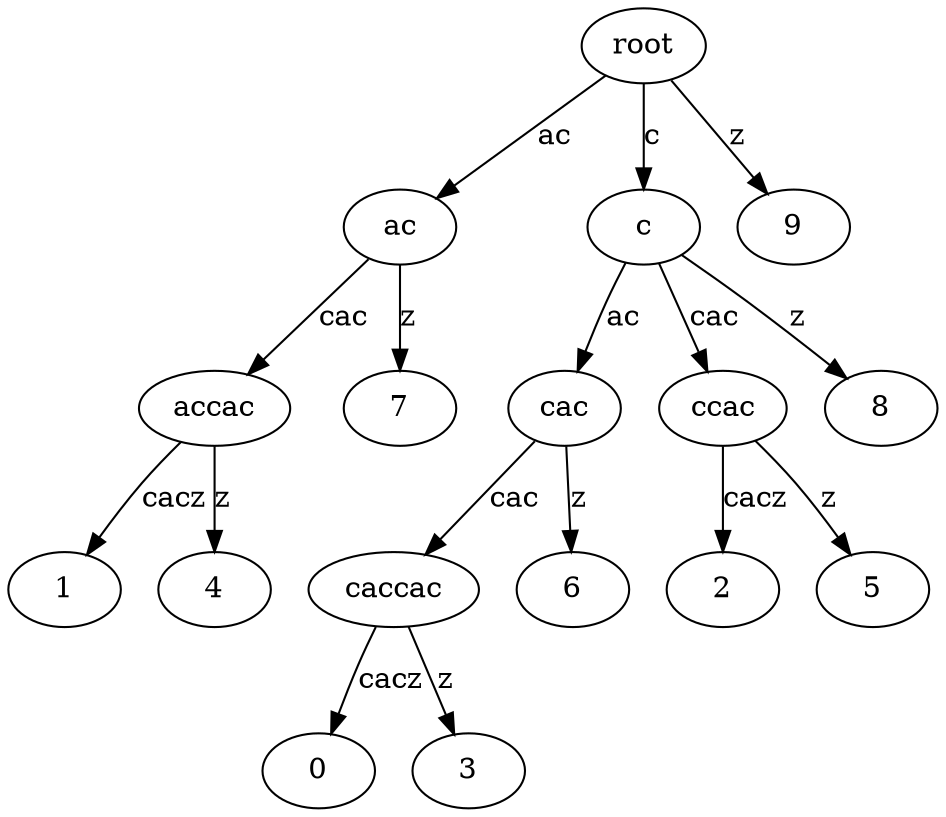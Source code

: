digraph suffixtree_caccaccacz {
  root -> ac [label=ac];
  ac -> accac [label=cac];
  accac -> 1 [label=cacz];
  accac -> 4 [label=z];
  ac -> 7 [label=z];
  root -> c [label=c];
  c -> cac [label=ac];
  cac -> caccac [label=cac];
  caccac -> 0 [label=cacz];
  caccac -> 3 [label=z];
  cac -> 6 [label=z];
  c -> ccac [label=cac];
  ccac -> 2 [label=cacz];
  ccac -> 5 [label=z];
  c -> 8 [label=z];
  root -> 9 [label=z];
}
